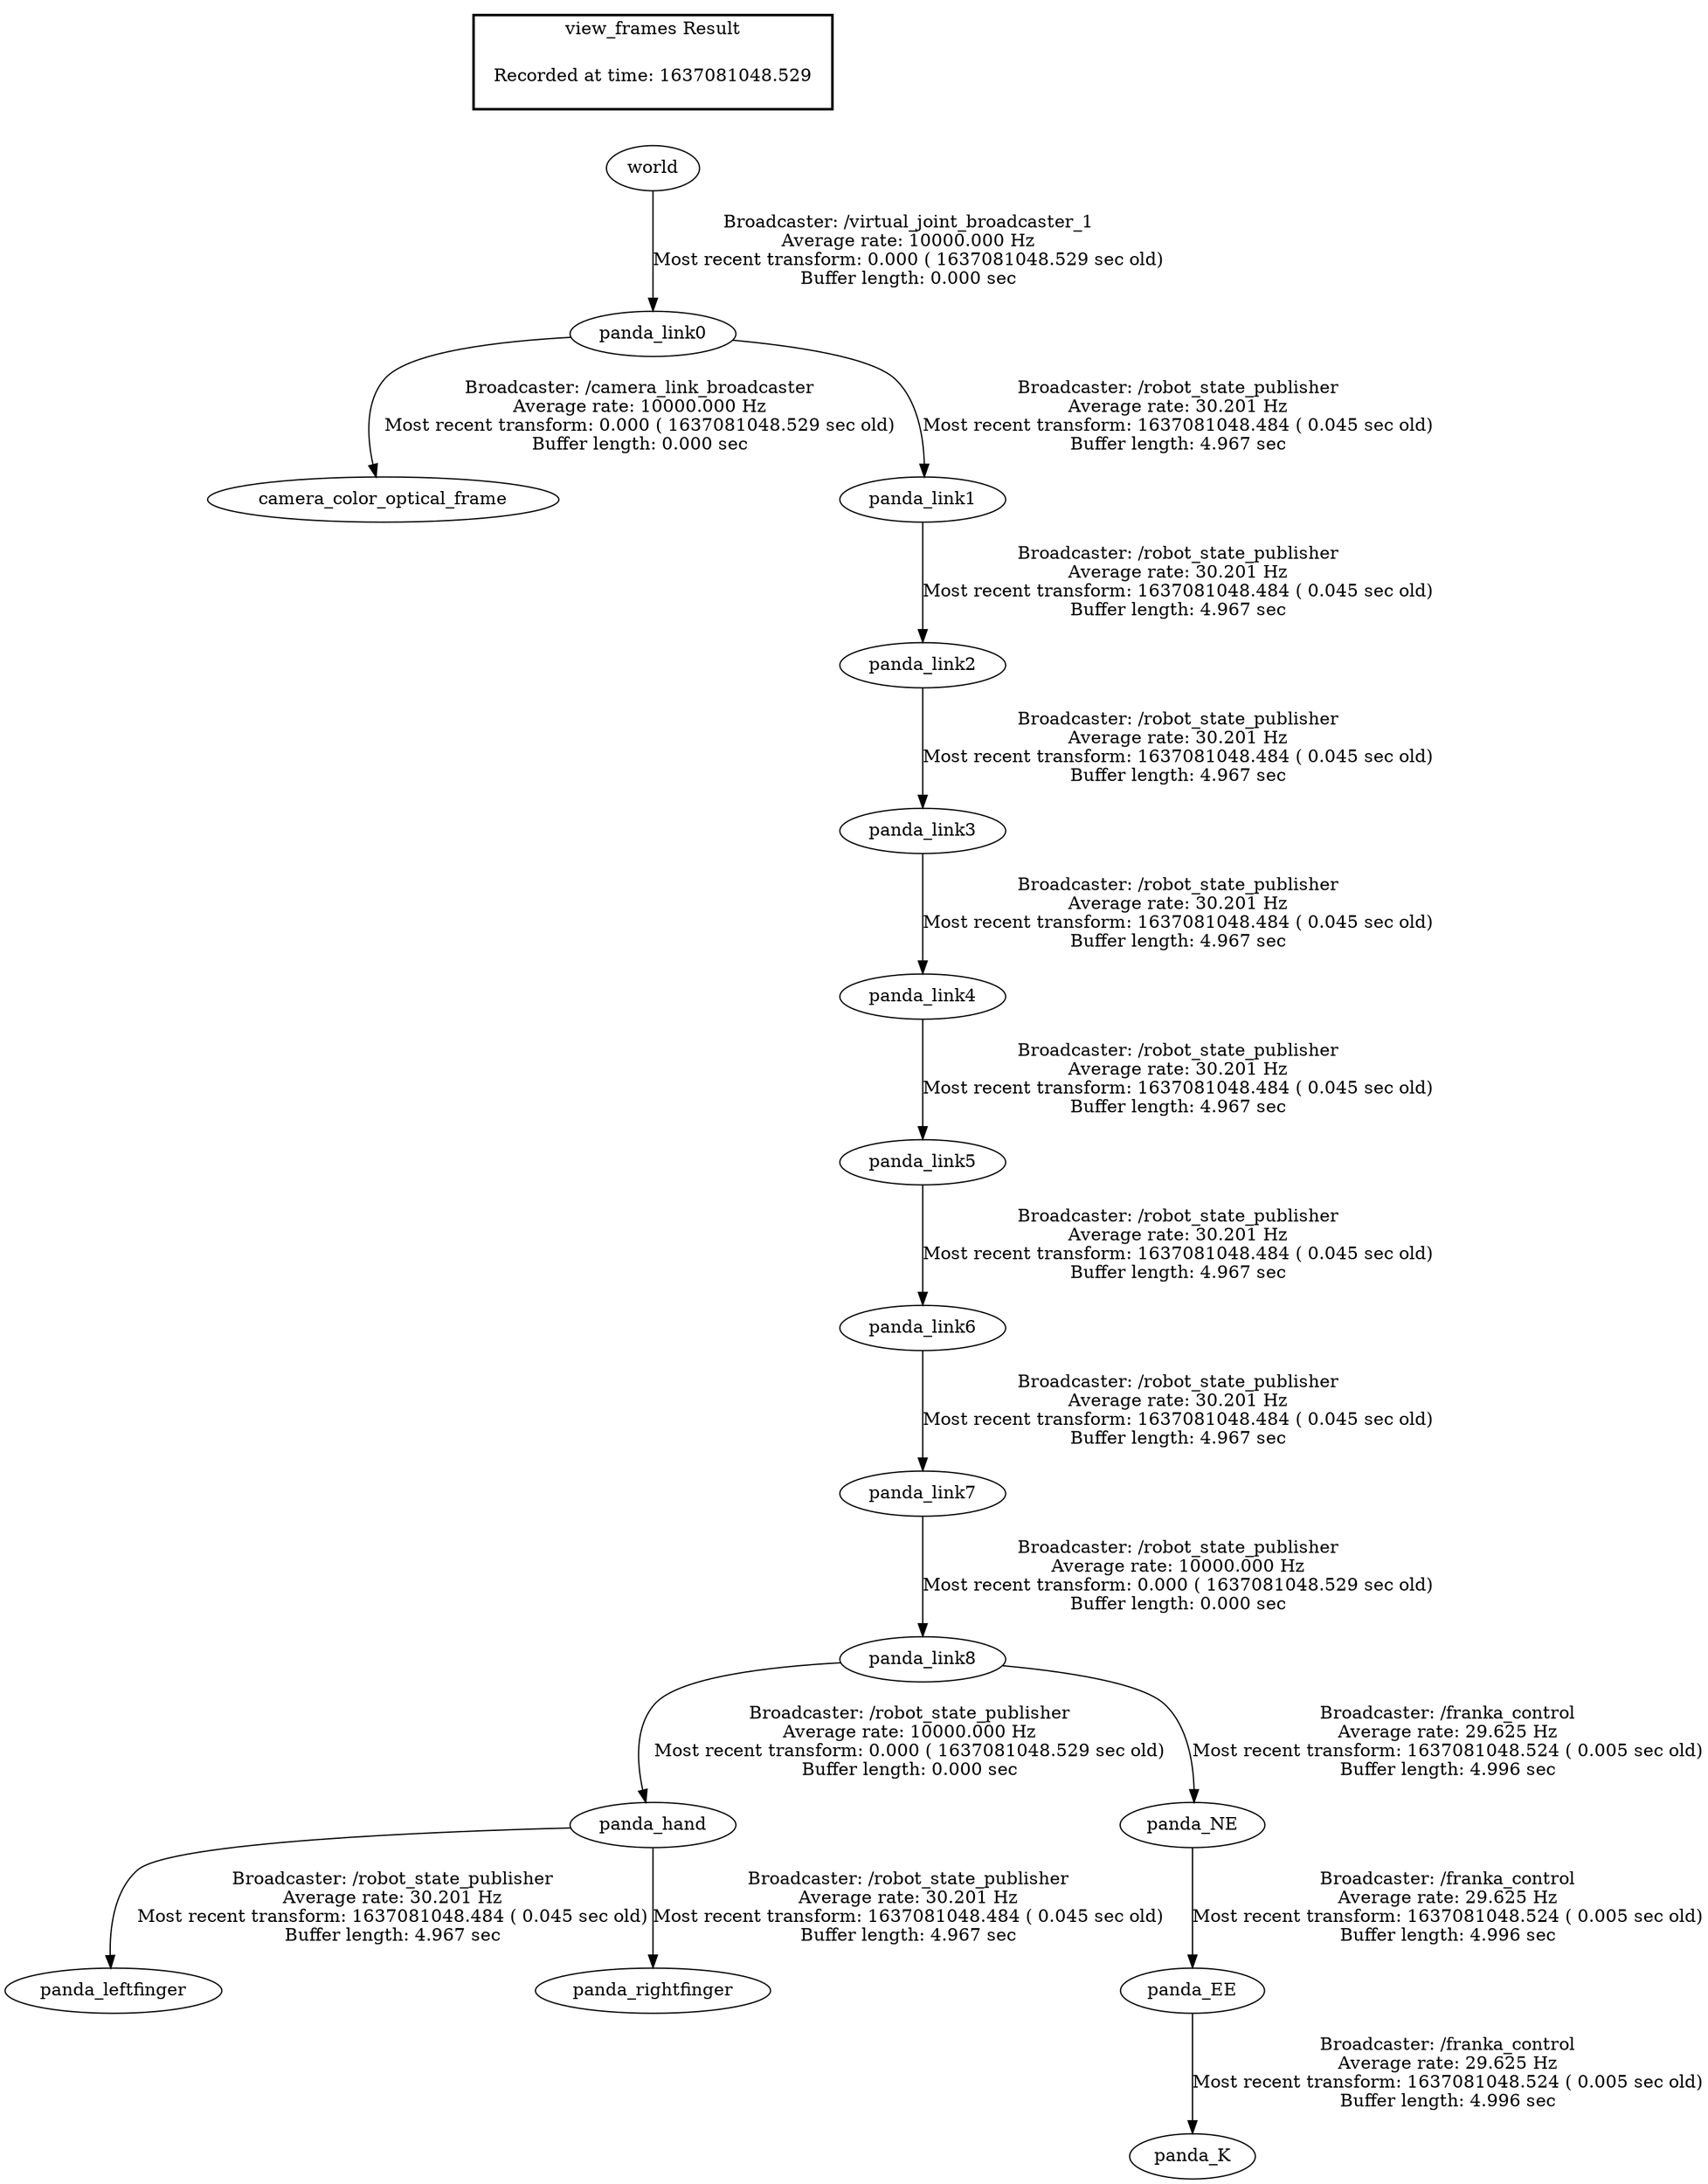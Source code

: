 digraph G {
"panda_link0" -> "camera_color_optical_frame"[label="Broadcaster: /camera_link_broadcaster\nAverage rate: 10000.000 Hz\nMost recent transform: 0.000 ( 1637081048.529 sec old)\nBuffer length: 0.000 sec\n"];
"world" -> "panda_link0"[label="Broadcaster: /virtual_joint_broadcaster_1\nAverage rate: 10000.000 Hz\nMost recent transform: 0.000 ( 1637081048.529 sec old)\nBuffer length: 0.000 sec\n"];
"panda_link8" -> "panda_hand"[label="Broadcaster: /robot_state_publisher\nAverage rate: 10000.000 Hz\nMost recent transform: 0.000 ( 1637081048.529 sec old)\nBuffer length: 0.000 sec\n"];
"panda_link7" -> "panda_link8"[label="Broadcaster: /robot_state_publisher\nAverage rate: 10000.000 Hz\nMost recent transform: 0.000 ( 1637081048.529 sec old)\nBuffer length: 0.000 sec\n"];
"panda_link6" -> "panda_link7"[label="Broadcaster: /robot_state_publisher\nAverage rate: 30.201 Hz\nMost recent transform: 1637081048.484 ( 0.045 sec old)\nBuffer length: 4.967 sec\n"];
"panda_hand" -> "panda_leftfinger"[label="Broadcaster: /robot_state_publisher\nAverage rate: 30.201 Hz\nMost recent transform: 1637081048.484 ( 0.045 sec old)\nBuffer length: 4.967 sec\n"];
"panda_hand" -> "panda_rightfinger"[label="Broadcaster: /robot_state_publisher\nAverage rate: 30.201 Hz\nMost recent transform: 1637081048.484 ( 0.045 sec old)\nBuffer length: 4.967 sec\n"];
"panda_link0" -> "panda_link1"[label="Broadcaster: /robot_state_publisher\nAverage rate: 30.201 Hz\nMost recent transform: 1637081048.484 ( 0.045 sec old)\nBuffer length: 4.967 sec\n"];
"panda_link1" -> "panda_link2"[label="Broadcaster: /robot_state_publisher\nAverage rate: 30.201 Hz\nMost recent transform: 1637081048.484 ( 0.045 sec old)\nBuffer length: 4.967 sec\n"];
"panda_link2" -> "panda_link3"[label="Broadcaster: /robot_state_publisher\nAverage rate: 30.201 Hz\nMost recent transform: 1637081048.484 ( 0.045 sec old)\nBuffer length: 4.967 sec\n"];
"panda_link3" -> "panda_link4"[label="Broadcaster: /robot_state_publisher\nAverage rate: 30.201 Hz\nMost recent transform: 1637081048.484 ( 0.045 sec old)\nBuffer length: 4.967 sec\n"];
"panda_link4" -> "panda_link5"[label="Broadcaster: /robot_state_publisher\nAverage rate: 30.201 Hz\nMost recent transform: 1637081048.484 ( 0.045 sec old)\nBuffer length: 4.967 sec\n"];
"panda_link5" -> "panda_link6"[label="Broadcaster: /robot_state_publisher\nAverage rate: 30.201 Hz\nMost recent transform: 1637081048.484 ( 0.045 sec old)\nBuffer length: 4.967 sec\n"];
"panda_link8" -> "panda_NE"[label="Broadcaster: /franka_control\nAverage rate: 29.625 Hz\nMost recent transform: 1637081048.524 ( 0.005 sec old)\nBuffer length: 4.996 sec\n"];
"panda_NE" -> "panda_EE"[label="Broadcaster: /franka_control\nAverage rate: 29.625 Hz\nMost recent transform: 1637081048.524 ( 0.005 sec old)\nBuffer length: 4.996 sec\n"];
"panda_EE" -> "panda_K"[label="Broadcaster: /franka_control\nAverage rate: 29.625 Hz\nMost recent transform: 1637081048.524 ( 0.005 sec old)\nBuffer length: 4.996 sec\n"];
edge [style=invis];
 subgraph cluster_legend { style=bold; color=black; label ="view_frames Result";
"Recorded at time: 1637081048.529"[ shape=plaintext ] ;
 }->"world";
}